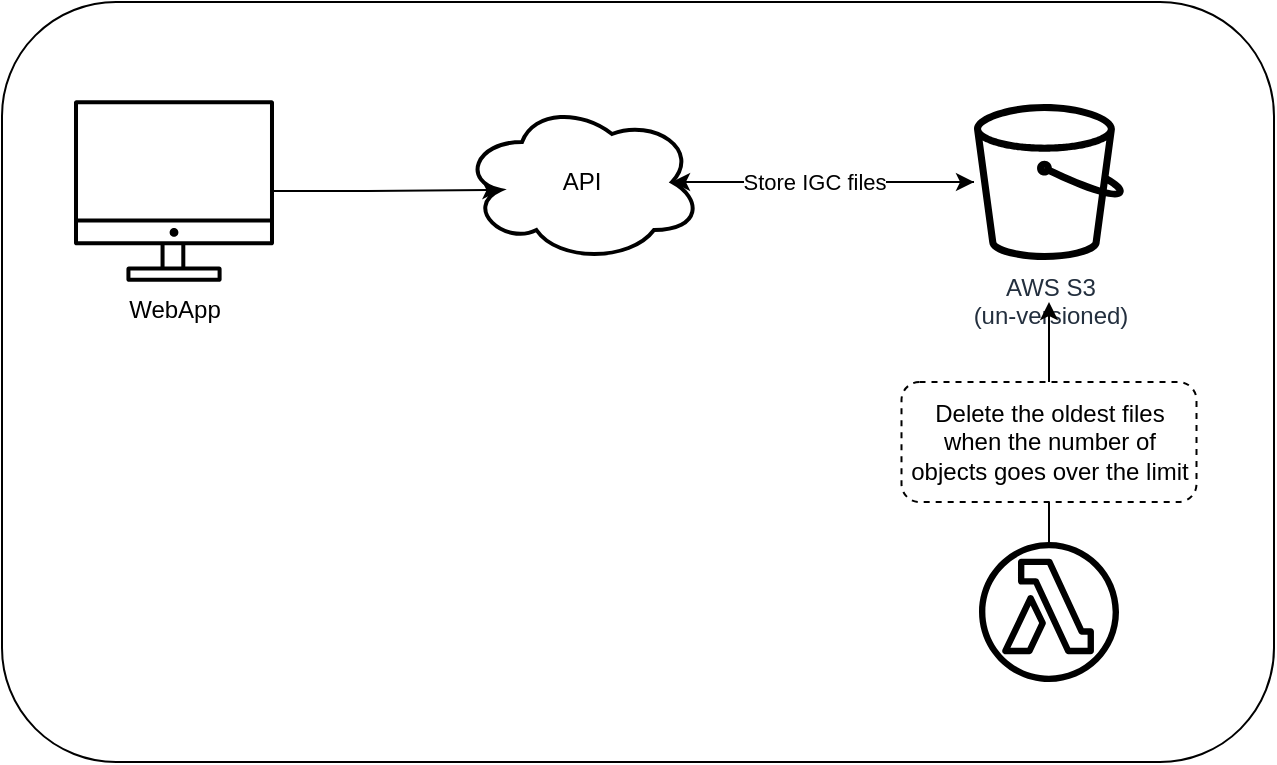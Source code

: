<mxfile>
    <diagram name="Page-1" id="V6Q74ERg5iXvjyL7rww4">
        <mxGraphModel dx="763" dy="634" grid="1" gridSize="10" guides="1" tooltips="1" connect="1" arrows="1" fold="1" page="1" pageScale="1" pageWidth="827" pageHeight="1169" math="0" shadow="0">
            <root>
                <mxCell id="0"/>
                <mxCell id="1" parent="0"/>
                <mxCell id="YayQiFIAfATA5BpIO5K9-21" value="" style="rounded=1;whiteSpace=wrap;html=1;" parent="1" vertex="1">
                    <mxGeometry x="124" y="120" width="636" height="380" as="geometry"/>
                </mxCell>
                <mxCell id="YayQiFIAfATA5BpIO5K9-23" style="edgeStyle=orthogonalEdgeStyle;rounded=0;orthogonalLoop=1;jettySize=auto;html=1;" parent="1" source="YayQiFIAfATA5BpIO5K9-1" target="YayQiFIAfATA5BpIO5K9-5" edge="1">
                    <mxGeometry relative="1" as="geometry"/>
                </mxCell>
                <mxCell id="YayQiFIAfATA5BpIO5K9-1" value="API" style="ellipse;shape=cloud;whiteSpace=wrap;html=1;strokeWidth=2;" parent="1" vertex="1">
                    <mxGeometry x="354" y="170" width="120" height="80" as="geometry"/>
                </mxCell>
                <mxCell id="YayQiFIAfATA5BpIO5K9-26" style="edgeStyle=orthogonalEdgeStyle;rounded=0;orthogonalLoop=1;jettySize=auto;html=1;entryX=0.16;entryY=0.55;entryDx=0;entryDy=0;entryPerimeter=0;" parent="1" source="YayQiFIAfATA5BpIO5K9-4" target="YayQiFIAfATA5BpIO5K9-1" edge="1">
                    <mxGeometry relative="1" as="geometry"/>
                </mxCell>
                <mxCell id="YayQiFIAfATA5BpIO5K9-4" value="&lt;font color=&quot;#000000&quot;&gt;WebApp&lt;/font&gt;" style="sketch=0;outlineConnect=0;gradientColor=none;fontColor=#545B64;strokeColor=none;fillColor=#000000;dashed=0;verticalLabelPosition=bottom;verticalAlign=top;align=center;html=1;fontSize=12;fontStyle=0;aspect=fixed;shape=mxgraph.aws4.illustration_desktop;pointerEvents=1" parent="1" vertex="1">
                    <mxGeometry x="160" y="169" width="100" height="91" as="geometry"/>
                </mxCell>
                <mxCell id="YayQiFIAfATA5BpIO5K9-22" style="edgeStyle=orthogonalEdgeStyle;rounded=0;orthogonalLoop=1;jettySize=auto;html=1;entryX=0.875;entryY=0.5;entryDx=0;entryDy=0;entryPerimeter=0;" parent="1" source="YayQiFIAfATA5BpIO5K9-5" target="YayQiFIAfATA5BpIO5K9-1" edge="1">
                    <mxGeometry relative="1" as="geometry"/>
                </mxCell>
                <mxCell id="YayQiFIAfATA5BpIO5K9-25" value="Store IGC files" style="edgeLabel;html=1;align=center;verticalAlign=middle;resizable=0;points=[];" parent="YayQiFIAfATA5BpIO5K9-22" vertex="1" connectable="0">
                    <mxGeometry x="0.199" y="-1" relative="1" as="geometry">
                        <mxPoint x="10" y="1" as="offset"/>
                    </mxGeometry>
                </mxCell>
                <mxCell id="YayQiFIAfATA5BpIO5K9-5" value="AWS S3&lt;br&gt;(un-versioned)" style="sketch=0;outlineConnect=0;fontColor=#232F3E;gradientColor=none;fillColor=#000000;strokeColor=none;dashed=0;verticalLabelPosition=bottom;verticalAlign=top;align=center;html=1;fontSize=12;fontStyle=0;aspect=fixed;pointerEvents=1;shape=mxgraph.aws4.bucket;" parent="1" vertex="1">
                    <mxGeometry x="610" y="171" width="75" height="78" as="geometry"/>
                </mxCell>
                <mxCell id="YayQiFIAfATA5BpIO5K9-17" style="edgeStyle=orthogonalEdgeStyle;rounded=0;orthogonalLoop=1;jettySize=auto;html=1;" parent="1" source="YayQiFIAfATA5BpIO5K9-16" edge="1">
                    <mxGeometry relative="1" as="geometry">
                        <mxPoint x="647.5" y="270" as="targetPoint"/>
                        <Array as="points">
                            <mxPoint x="648" y="310"/>
                            <mxPoint x="648" y="310"/>
                        </Array>
                    </mxGeometry>
                </mxCell>
                <mxCell id="YayQiFIAfATA5BpIO5K9-16" value="" style="sketch=0;outlineConnect=0;fontColor=#232F3E;gradientColor=none;fillColor=#000000;strokeColor=none;dashed=0;verticalLabelPosition=bottom;verticalAlign=top;align=center;html=1;fontSize=12;fontStyle=0;aspect=fixed;pointerEvents=1;shape=mxgraph.aws4.lambda_function;" parent="1" vertex="1">
                    <mxGeometry x="612.5" y="390" width="70" height="70" as="geometry"/>
                </mxCell>
                <mxCell id="YayQiFIAfATA5BpIO5K9-18" value="&lt;div style=&quot;&quot;&gt;&lt;span style=&quot;background-color: initial;&quot;&gt;Delete the oldest files when the number of objects goes over the limit&lt;/span&gt;&lt;/div&gt;" style="text;html=1;strokeColor=default;fillColor=default;align=center;verticalAlign=middle;whiteSpace=wrap;rounded=1;gradientColor=none;perimeterSpacing=0;dashed=1;" parent="1" vertex="1">
                    <mxGeometry x="573.75" y="310" width="147.5" height="60" as="geometry"/>
                </mxCell>
            </root>
        </mxGraphModel>
    </diagram>
</mxfile>